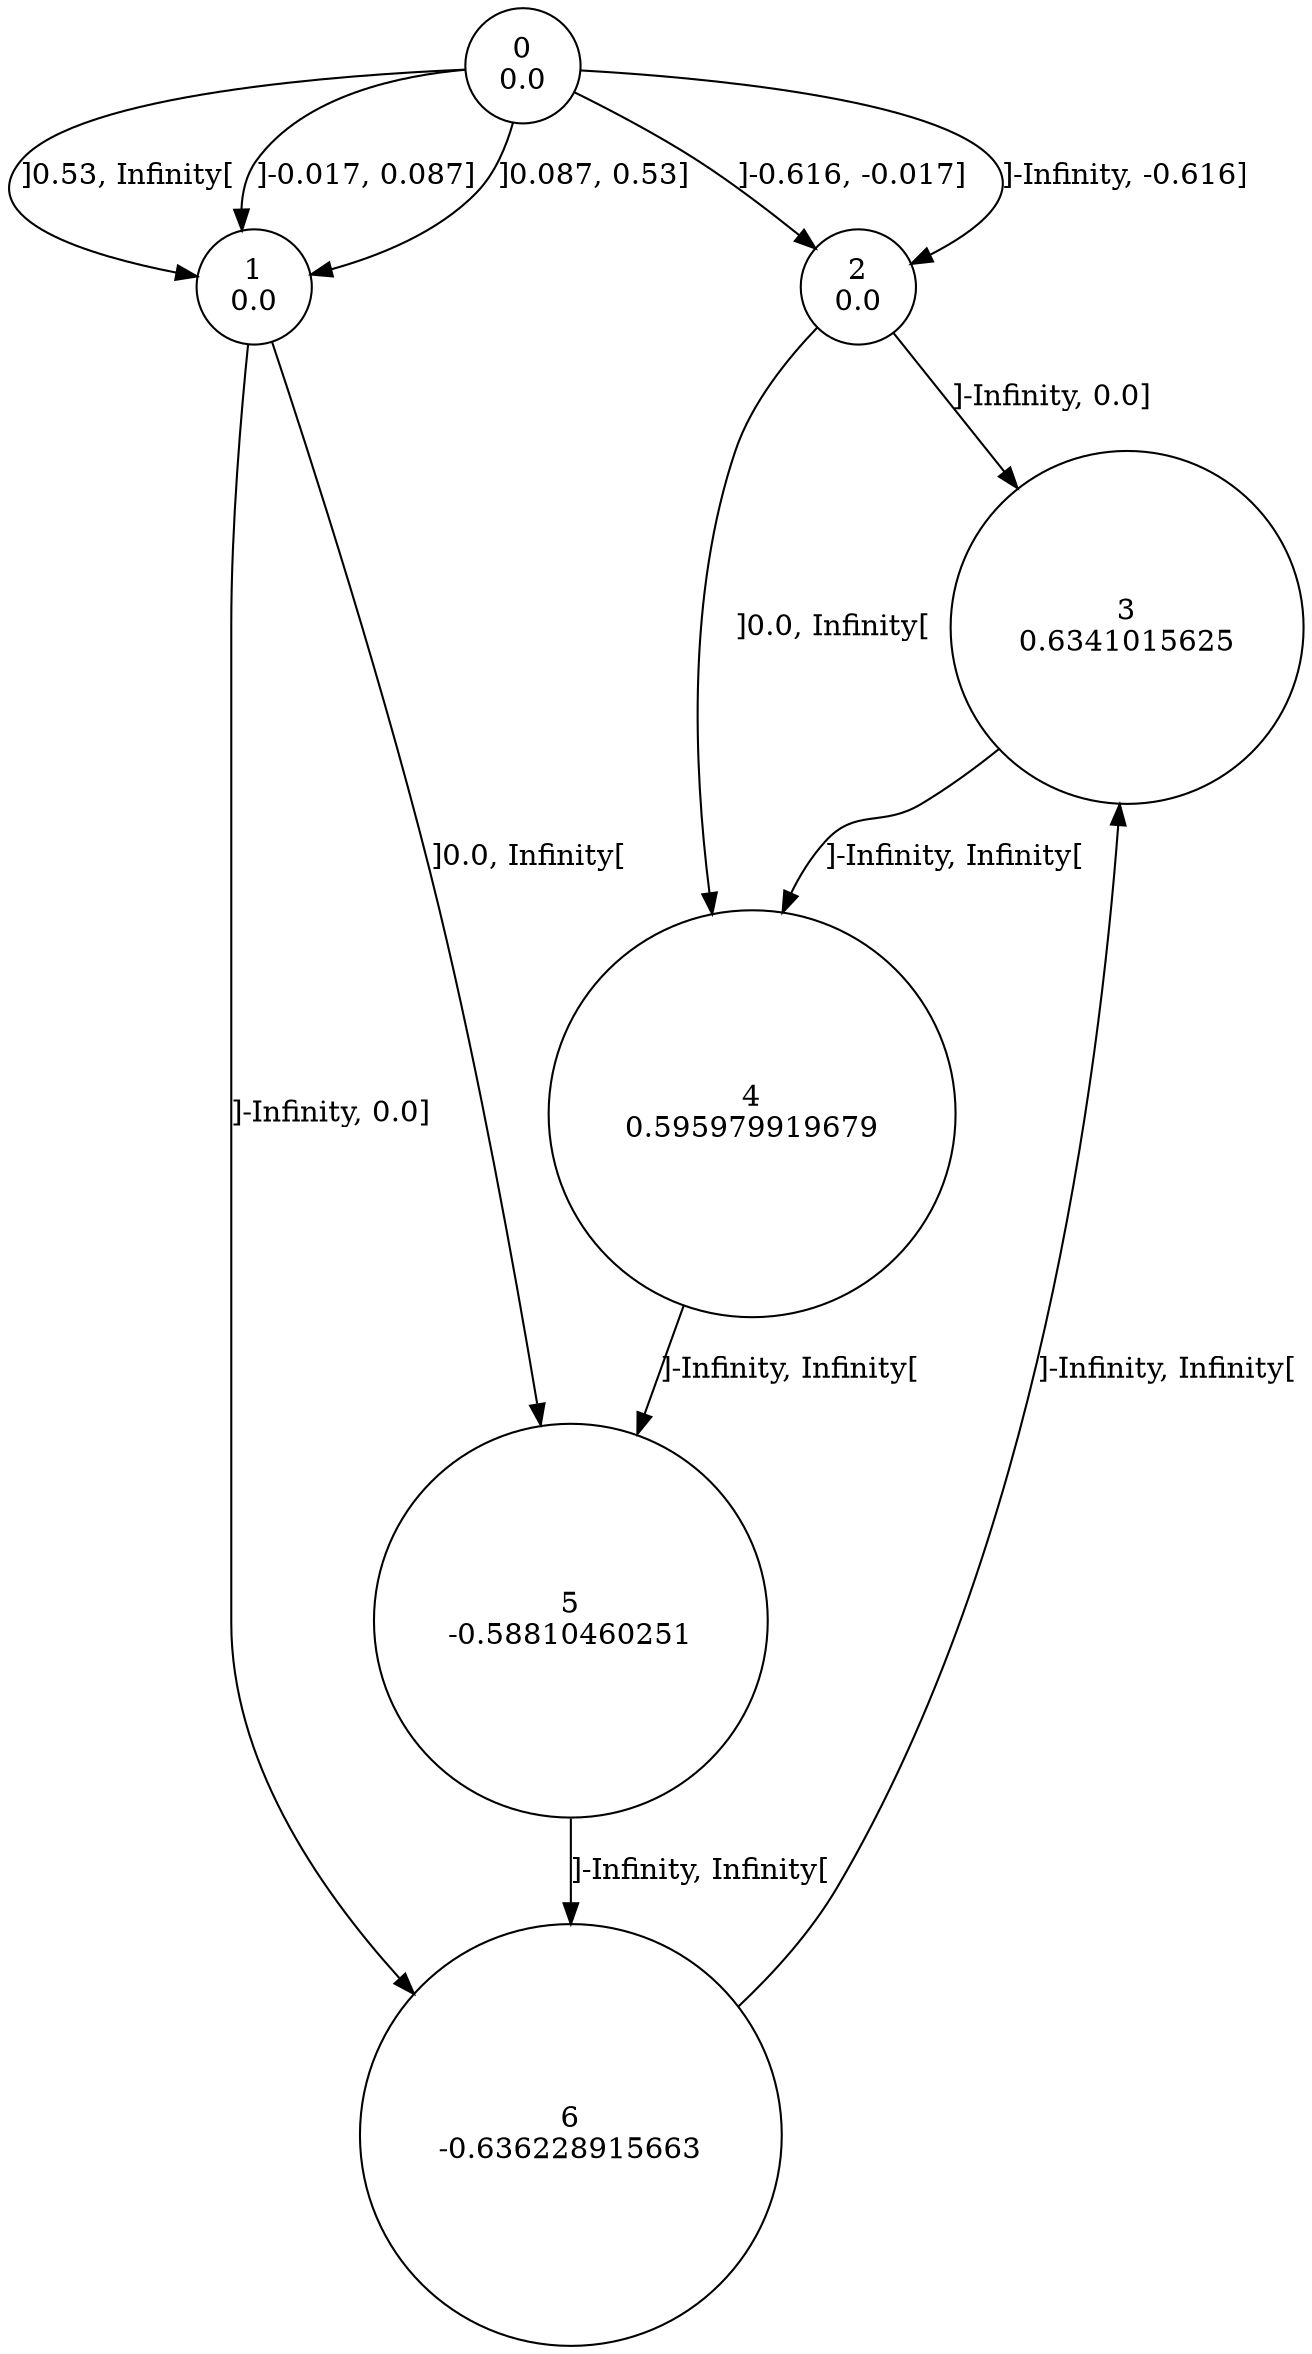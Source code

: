 digraph a {
0 [shape=circle, label="0\n0.0"];
	0 -> 2 [label="]-Infinity, -0.616]"];
	0 -> 2 [label="]-0.616, -0.017]"];
	0 -> 1 [label="]-0.017, 0.087]"];
	0 -> 1 [label="]0.087, 0.53]"];
	0 -> 1 [label="]0.53, Infinity["];
1 [shape=circle, label="1\n0.0"];
	1 -> 6 [label="]-Infinity, 0.0]"];
	1 -> 5 [label="]0.0, Infinity["];
2 [shape=circle, label="2\n0.0"];
	2 -> 3 [label="]-Infinity, 0.0]"];
	2 -> 4 [label="]0.0, Infinity["];
3 [shape=circle, label="3\n0.6341015625"];
	3 -> 4 [label="]-Infinity, Infinity["];
4 [shape=circle, label="4\n0.595979919679"];
	4 -> 5 [label="]-Infinity, Infinity["];
5 [shape=circle, label="5\n-0.58810460251"];
	5 -> 6 [label="]-Infinity, Infinity["];
6 [shape=circle, label="6\n-0.636228915663"];
	6 -> 3 [label="]-Infinity, Infinity["];
}